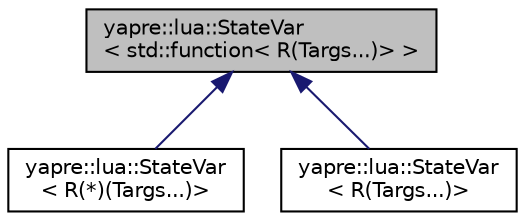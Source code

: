 digraph "yapre::lua::StateVar&lt; std::function&lt; R(Targs...)&gt; &gt;"
{
 // LATEX_PDF_SIZE
  bgcolor="transparent";
  edge [fontname="Helvetica",fontsize="10",labelfontname="Helvetica",labelfontsize="10"];
  node [fontname="Helvetica",fontsize="10",shape=record];
  Node1 [label="yapre::lua::StateVar\l\< std::function\< R(Targs...)\> \>",height=0.2,width=0.4,color="black", fillcolor="grey75", style="filled", fontcolor="black",tooltip=" "];
  Node1 -> Node2 [dir="back",color="midnightblue",fontsize="10",style="solid",fontname="Helvetica"];
  Node2 [label="yapre::lua::StateVar\l\< R(*)(Targs...)\>",height=0.2,width=0.4,color="black",URL="$structyapre_1_1lua_1_1_state_var_3_01_r_07_5_08_07_targs_8_8_8_08_4.html",tooltip=" "];
  Node1 -> Node3 [dir="back",color="midnightblue",fontsize="10",style="solid",fontname="Helvetica"];
  Node3 [label="yapre::lua::StateVar\l\< R(Targs...)\>",height=0.2,width=0.4,color="black",URL="$structyapre_1_1lua_1_1_state_var_3_01_r_07_targs_8_8_8_08_4.html",tooltip=" "];
}
